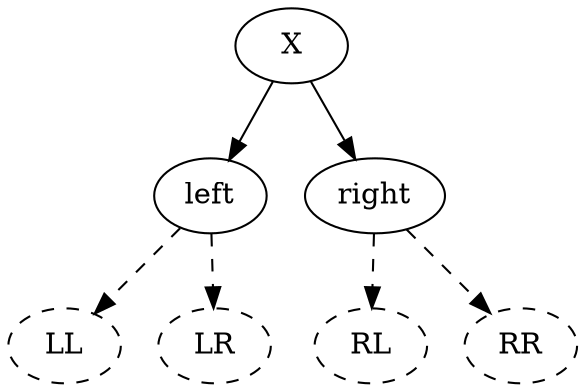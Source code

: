digraph  {
    X->left
    X->right
    node[style=dashed]
    edge[style=dashed]
    left->LL
    left->LR
    right->RL
    right->RR
}